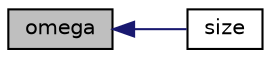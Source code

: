 digraph "omega"
{
  bgcolor="transparent";
  edge [fontname="Helvetica",fontsize="10",labelfontname="Helvetica",labelfontsize="10"];
  node [fontname="Helvetica",fontsize="10",shape=record];
  rankdir="LR";
  Node790 [label="omega",height=0.2,width=0.4,color="black", fillcolor="grey75", style="filled", fontcolor="black"];
  Node790 -> Node791 [dir="back",color="midnightblue",fontsize="10",style="solid",fontname="Helvetica"];
  Node791 [label="size",height=0.2,width=0.4,color="black",URL="$a31177.html#a9facbf0a118d395c89884e45a5ca4e4b",tooltip="Return the number of liquids in the mixture. "];
}

